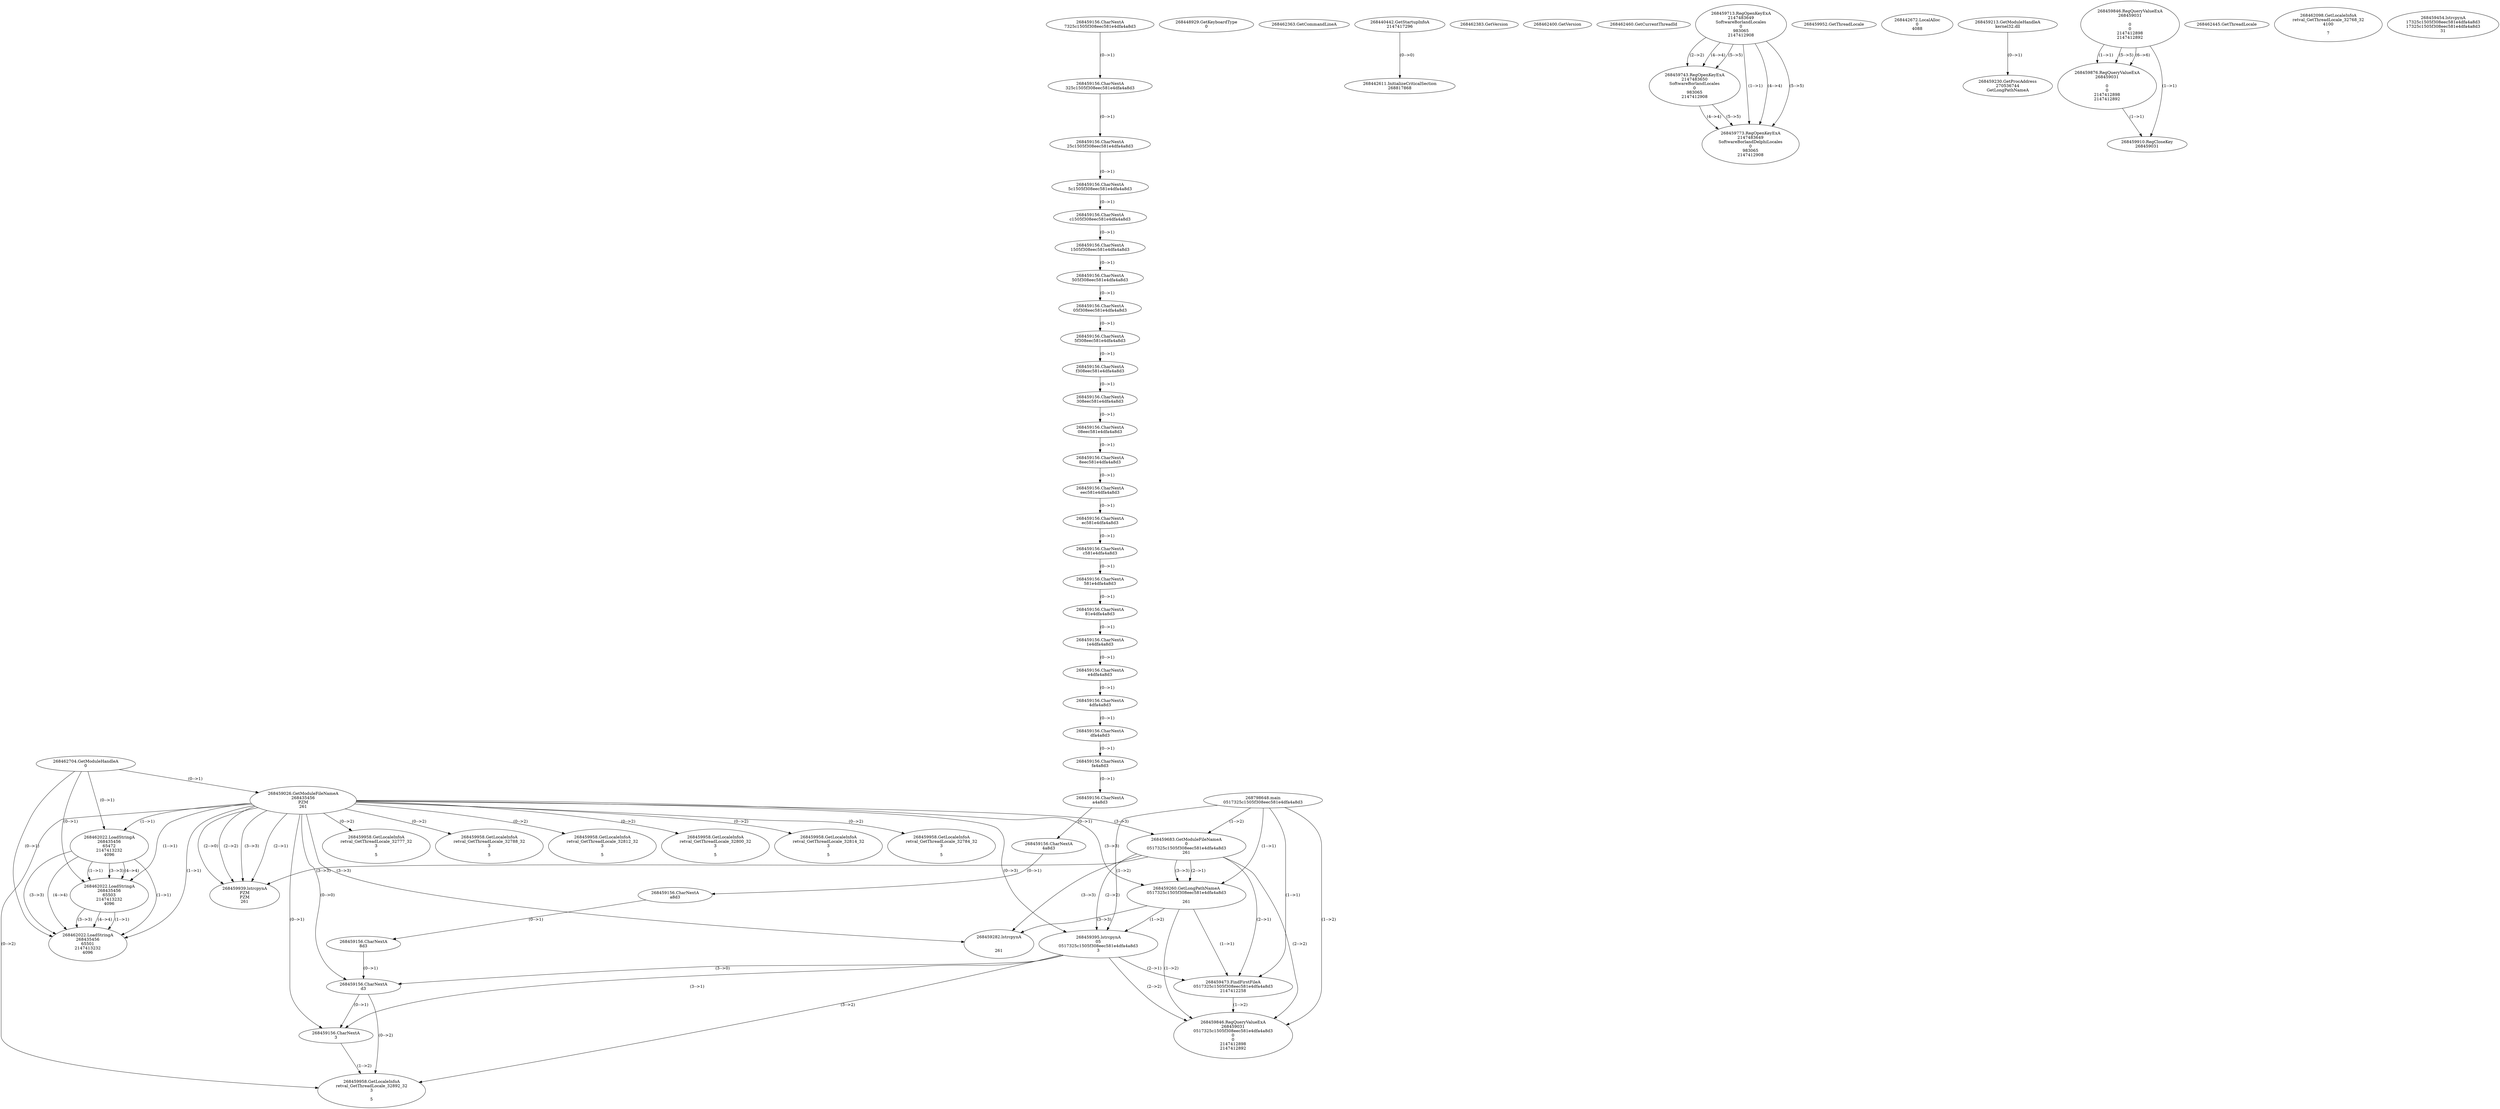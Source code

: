 // Global SCDG with merge call
digraph {
	0 [label="268798648.main
0517325c1505f308eec581e4dfa4a8d3"]
	1 [label="268462704.GetModuleHandleA
0"]
	2 [label="268448929.GetKeyboardType
0"]
	3 [label="268462363.GetCommandLineA
"]
	4 [label="268440442.GetStartupInfoA
2147417296"]
	5 [label="268462383.GetVersion
"]
	6 [label="268462400.GetVersion
"]
	7 [label="268462460.GetCurrentThreadId
"]
	8 [label="268459026.GetModuleFileNameA
268435456
PZM
261"]
	1 -> 8 [label="(0-->1)"]
	9 [label="268459683.GetModuleFileNameA
0
0517325c1505f308eec581e4dfa4a8d3
261"]
	0 -> 9 [label="(1-->2)"]
	8 -> 9 [label="(3-->3)"]
	10 [label="268459713.RegOpenKeyExA
2147483649
Software\Borland\Locales
0
983065
2147412908"]
	11 [label="268459743.RegOpenKeyExA
2147483650
Software\Borland\Locales
0
983065
2147412908"]
	10 -> 11 [label="(2-->2)"]
	10 -> 11 [label="(4-->4)"]
	10 -> 11 [label="(5-->5)"]
	12 [label="268459773.RegOpenKeyExA
2147483649
Software\Borland\Delphi\Locales
0
983065
2147412908"]
	10 -> 12 [label="(1-->1)"]
	10 -> 12 [label="(4-->4)"]
	11 -> 12 [label="(4-->4)"]
	10 -> 12 [label="(5-->5)"]
	11 -> 12 [label="(5-->5)"]
	13 [label="268459939.lstrcpynA
PZM
PZM
261"]
	8 -> 13 [label="(2-->1)"]
	8 -> 13 [label="(2-->2)"]
	8 -> 13 [label="(3-->3)"]
	9 -> 13 [label="(3-->3)"]
	8 -> 13 [label="(2-->0)"]
	14 [label="268459952.GetThreadLocale
"]
	15 [label="268459958.GetLocaleInfoA
retval_GetThreadLocale_32777_32
3

5"]
	8 -> 15 [label="(0-->2)"]
	16 [label="268462022.LoadStringA
268435456
65472
2147413232
4096"]
	1 -> 16 [label="(0-->1)"]
	8 -> 16 [label="(1-->1)"]
	17 [label="268442611.InitializeCriticalSection
268817868"]
	4 -> 17 [label="(0-->0)"]
	18 [label="268442672.LocalAlloc
0
4088"]
	19 [label="268459213.GetModuleHandleA
kernel32.dll"]
	20 [label="268459230.GetProcAddress
270536744
GetLongPathNameA"]
	19 -> 20 [label="(0-->1)"]
	21 [label="268459260.GetLongPathNameA
0517325c1505f308eec581e4dfa4a8d3

261"]
	0 -> 21 [label="(1-->1)"]
	9 -> 21 [label="(2-->1)"]
	8 -> 21 [label="(3-->3)"]
	9 -> 21 [label="(3-->3)"]
	22 [label="268459282.lstrcpynA


261"]
	8 -> 22 [label="(3-->3)"]
	9 -> 22 [label="(3-->3)"]
	21 -> 22 [label="(3-->3)"]
	23 [label="268459846.RegQueryValueExA
268459031

0
0
2147412898
2147412892"]
	24 [label="268459876.RegQueryValueExA
268459031

0
0
2147412898
2147412892"]
	23 -> 24 [label="(1-->1)"]
	23 -> 24 [label="(5-->5)"]
	23 -> 24 [label="(6-->6)"]
	25 [label="268459910.RegCloseKey
268459031"]
	23 -> 25 [label="(1-->1)"]
	24 -> 25 [label="(1-->1)"]
	26 [label="268459958.GetLocaleInfoA
retval_GetThreadLocale_32788_32
3

5"]
	8 -> 26 [label="(0-->2)"]
	27 [label="268462022.LoadStringA
268435456
65503
2147413232
4096"]
	1 -> 27 [label="(0-->1)"]
	8 -> 27 [label="(1-->1)"]
	16 -> 27 [label="(1-->1)"]
	16 -> 27 [label="(3-->3)"]
	16 -> 27 [label="(4-->4)"]
	28 [label="268462022.LoadStringA
268435456
65501
2147413232
4096"]
	1 -> 28 [label="(0-->1)"]
	8 -> 28 [label="(1-->1)"]
	16 -> 28 [label="(1-->1)"]
	27 -> 28 [label="(1-->1)"]
	16 -> 28 [label="(3-->3)"]
	27 -> 28 [label="(3-->3)"]
	16 -> 28 [label="(4-->4)"]
	27 -> 28 [label="(4-->4)"]
	29 [label="268459958.GetLocaleInfoA
retval_GetThreadLocale_32812_32
3

5"]
	8 -> 29 [label="(0-->2)"]
	30 [label="268462445.GetThreadLocale
"]
	31 [label="268462098.GetLocaleInfoA
retval_GetThreadLocale_32768_32
4100

7"]
	32 [label="268459395.lstrcpynA
05
0517325c1505f308eec581e4dfa4a8d3
3"]
	0 -> 32 [label="(1-->2)"]
	9 -> 32 [label="(2-->2)"]
	21 -> 32 [label="(1-->2)"]
	8 -> 32 [label="(0-->3)"]
	33 [label="268459156.CharNextA
7325c1505f308eec581e4dfa4a8d3"]
	34 [label="268459156.CharNextA
325c1505f308eec581e4dfa4a8d3"]
	33 -> 34 [label="(0-->1)"]
	35 [label="268459156.CharNextA
25c1505f308eec581e4dfa4a8d3"]
	34 -> 35 [label="(0-->1)"]
	36 [label="268459156.CharNextA
5c1505f308eec581e4dfa4a8d3"]
	35 -> 36 [label="(0-->1)"]
	37 [label="268459156.CharNextA
c1505f308eec581e4dfa4a8d3"]
	36 -> 37 [label="(0-->1)"]
	38 [label="268459156.CharNextA
1505f308eec581e4dfa4a8d3"]
	37 -> 38 [label="(0-->1)"]
	39 [label="268459156.CharNextA
505f308eec581e4dfa4a8d3"]
	38 -> 39 [label="(0-->1)"]
	40 [label="268459156.CharNextA
05f308eec581e4dfa4a8d3"]
	39 -> 40 [label="(0-->1)"]
	41 [label="268459156.CharNextA
5f308eec581e4dfa4a8d3"]
	40 -> 41 [label="(0-->1)"]
	42 [label="268459156.CharNextA
f308eec581e4dfa4a8d3"]
	41 -> 42 [label="(0-->1)"]
	43 [label="268459156.CharNextA
308eec581e4dfa4a8d3"]
	42 -> 43 [label="(0-->1)"]
	44 [label="268459156.CharNextA
08eec581e4dfa4a8d3"]
	43 -> 44 [label="(0-->1)"]
	45 [label="268459156.CharNextA
8eec581e4dfa4a8d3"]
	44 -> 45 [label="(0-->1)"]
	46 [label="268459156.CharNextA
eec581e4dfa4a8d3"]
	45 -> 46 [label="(0-->1)"]
	47 [label="268459156.CharNextA
ec581e4dfa4a8d3"]
	46 -> 47 [label="(0-->1)"]
	48 [label="268459156.CharNextA
c581e4dfa4a8d3"]
	47 -> 48 [label="(0-->1)"]
	49 [label="268459156.CharNextA
581e4dfa4a8d3"]
	48 -> 49 [label="(0-->1)"]
	50 [label="268459156.CharNextA
81e4dfa4a8d3"]
	49 -> 50 [label="(0-->1)"]
	51 [label="268459156.CharNextA
1e4dfa4a8d3"]
	50 -> 51 [label="(0-->1)"]
	52 [label="268459156.CharNextA
e4dfa4a8d3"]
	51 -> 52 [label="(0-->1)"]
	53 [label="268459156.CharNextA
4dfa4a8d3"]
	52 -> 53 [label="(0-->1)"]
	54 [label="268459156.CharNextA
dfa4a8d3"]
	53 -> 54 [label="(0-->1)"]
	55 [label="268459156.CharNextA
fa4a8d3"]
	54 -> 55 [label="(0-->1)"]
	56 [label="268459156.CharNextA
a4a8d3"]
	55 -> 56 [label="(0-->1)"]
	57 [label="268459156.CharNextA
4a8d3"]
	56 -> 57 [label="(0-->1)"]
	58 [label="268459156.CharNextA
a8d3"]
	57 -> 58 [label="(0-->1)"]
	59 [label="268459156.CharNextA
8d3"]
	58 -> 59 [label="(0-->1)"]
	60 [label="268459156.CharNextA
d3"]
	59 -> 60 [label="(0-->1)"]
	8 -> 60 [label="(0-->0)"]
	32 -> 60 [label="(3-->0)"]
	61 [label="268459156.CharNextA
3"]
	8 -> 61 [label="(0-->1)"]
	32 -> 61 [label="(3-->1)"]
	60 -> 61 [label="(0-->1)"]
	62 [label="268459454.lstrcpynA
17325c1505f308eec581e4dfa4a8d3
17325c1505f308eec581e4dfa4a8d3
31"]
	63 [label="268459473.FindFirstFileA
0517325c1505f308eec581e4dfa4a8d3
2147412258"]
	0 -> 63 [label="(1-->1)"]
	9 -> 63 [label="(2-->1)"]
	21 -> 63 [label="(1-->1)"]
	32 -> 63 [label="(2-->1)"]
	64 [label="268459846.RegQueryValueExA
268459031
0517325c1505f308eec581e4dfa4a8d3
0
0
2147412898
2147412892"]
	0 -> 64 [label="(1-->2)"]
	9 -> 64 [label="(2-->2)"]
	21 -> 64 [label="(1-->2)"]
	32 -> 64 [label="(2-->2)"]
	63 -> 64 [label="(1-->2)"]
	65 [label="268459958.GetLocaleInfoA
retval_GetThreadLocale_32892_32
3

5"]
	8 -> 65 [label="(0-->2)"]
	32 -> 65 [label="(3-->2)"]
	60 -> 65 [label="(0-->2)"]
	61 -> 65 [label="(1-->2)"]
	66 [label="268459958.GetLocaleInfoA
retval_GetThreadLocale_32800_32
3

5"]
	8 -> 66 [label="(0-->2)"]
	67 [label="268459958.GetLocaleInfoA
retval_GetThreadLocale_32814_32
3

5"]
	8 -> 67 [label="(0-->2)"]
	68 [label="268459958.GetLocaleInfoA
retval_GetThreadLocale_32784_32
3

5"]
	8 -> 68 [label="(0-->2)"]
}
